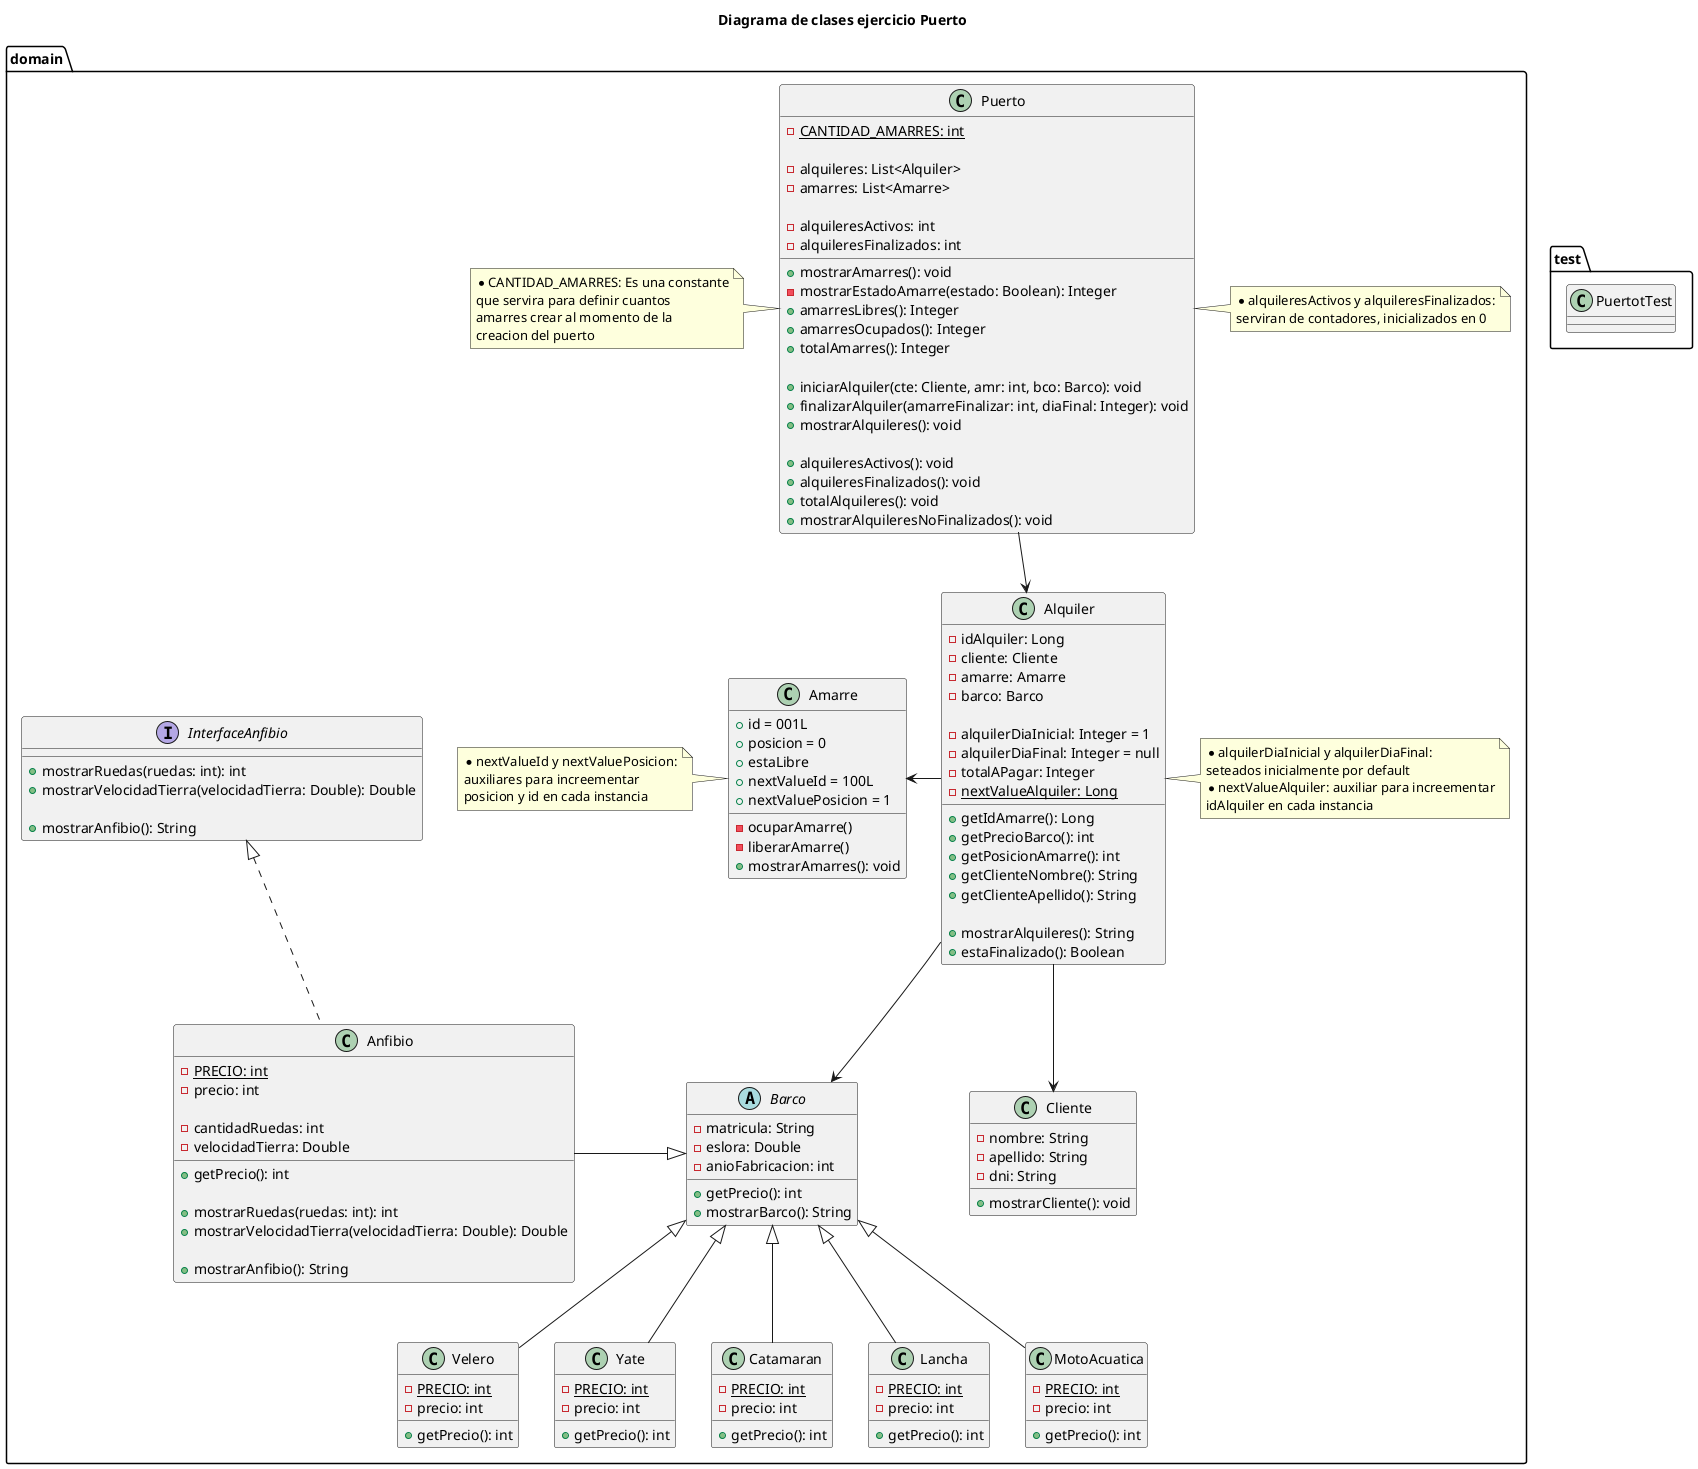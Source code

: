 @startuml

title Diagrama de clases ejercicio Puerto


package domain{

	class Puerto {
	-{static} CANTIDAD_AMARRES: int
	
	-alquileres: List<Alquiler>
	-amarres: List<Amarre>
	
	-alquileresActivos: int
	-alquileresFinalizados: int
	
	+mostrarAmarres(): void
	-mostrarEstadoAmarre(estado: Boolean): Integer
		+amarresLibres(): Integer
		+amarresOcupados(): Integer
	+totalAmarres(): Integer
	
	+iniciarAlquiler(cte: Cliente, amr: int, bco: Barco): void
	+finalizarAlquiler(amarreFinalizar: int, diaFinal: Integer): void
	+mostrarAlquileres(): void
	
	+alquileresActivos(): void
	+alquileresFinalizados(): void
	+totalAlquileres(): void
	+mostrarAlquileresNoFinalizados(): void
	}
		note left of Puerto
	*CANTIDAD_AMARRES: Es una constante 
	que servira para definir cuantos 
	amarres crear al momento de la 
	creacion del puerto
		end note
	
		note right of Puerto
	*alquileresActivos y alquileresFinalizados:
	serviran de contadores, inicializados en 0
		end note
	

	class Alquiler {
	-idAlquiler: Long
	-cliente: Cliente
	-amarre: Amarre
	-barco: Barco
	
	-alquilerDiaInicial: Integer = 1
	-alquilerDiaFinal: Integer = null
	-totalAPagar: Integer
	-{static} nextValueAlquiler: Long
	
	+getIdAmarre(): Long
	+getPrecioBarco(): int
	+getPosicionAmarre(): int
	+getClienteNombre(): String
	+getClienteApellido(): String
	
	+mostrarAlquileres(): String
	+estaFinalizado(): Boolean
	}
	
		note right of Alquiler
	*alquilerDiaInicial y alquilerDiaFinal: 
	seteados inicialmente por default
	*nextValueAlquiler: auxiliar para increementar
	idAlquiler en cada instancia
		end note
	

	class Amarre {
	+id = 001L
	+posicion = 0
	+estaLibre
	+nextValueId = 100L
	+nextValuePosicion = 1
	
	-ocuparAmarre()
	-liberarAmarre()
	+mostrarAmarres(): void
	}
	
		note left of Amarre
	*nextValueId y nextValuePosicion:
	auxiliares para increementar
	posicion y id en cada instancia
		end note


	class Cliente {
	-nombre: String
	-apellido: String
	-dni: String
	
	+mostrarCliente(): void
	
	}
	

	abstract class Barco {
	-matricula: String
	-eslora: Double
	-anioFabricacion: int
	
	+getPrecio(): int
	+mostrarBarco(): String
	}
	
	
	class Velero{
	-{static} PRECIO: int
	-precio: int
	
	+getPrecio(): int
	}
	
	
	class Yate{
	-{static} PRECIO: int
	-precio: int
	
	+getPrecio(): int
	}
	
	
	class Catamaran{
	-{static} PRECIO: int
	-precio: int
	
	+getPrecio(): int
	}
	
	
	class Lancha{
	-{static} PRECIO: int
	-precio: int
	
	+getPrecio(): int
	}
	
	
	class MotoAcuatica{
	-{static} PRECIO: int
	-precio: int
	
	+getPrecio(): int
	}
	
	
	class Anfibio{
	-{static} PRECIO: int
	-precio: int
	
	-cantidadRuedas: int
	-velocidadTierra: Double
	
	+getPrecio(): int
	
	+mostrarRuedas(ruedas: int): int
	+mostrarVelocidadTierra(velocidadTierra: Double): Double
	
	+mostrarAnfibio(): String
	}
	
	
	interface InterfaceAnfibio{
	+mostrarRuedas(ruedas: int): int
	+mostrarVelocidadTierra(velocidadTierra: Double): Double
	
	+mostrarAnfibio(): String
	}
}

	package test{
	class PuertotTest
	}
	
	
	
Puerto --> Alquiler
Alquiler -down-> Cliente
Alquiler -left-> Amarre

Alquiler -down-> Barco

Barco <|-- Velero
Barco <|-- Yate
Barco <|-- Catamaran
Barco <|-- Lancha
Barco <|-left- Anfibio
Barco <|-- MotoAcuatica

InterfaceAnfibio <|.down. Anfibio



@enduml